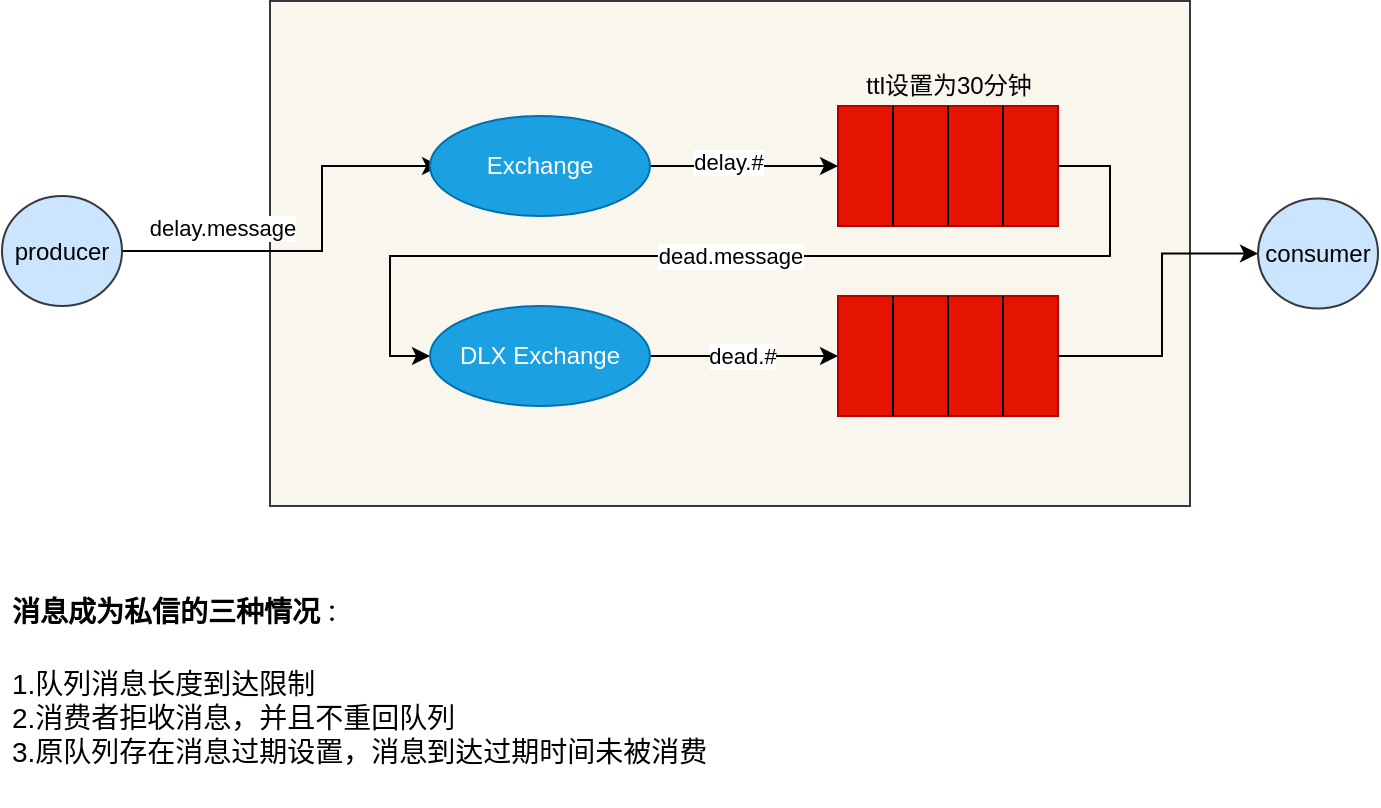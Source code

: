 <mxfile version="16.5.6" type="github">
  <diagram id="K3yFuN3bXhvdaabBG9vb" name="Page-1">
    <mxGraphModel dx="946" dy="604" grid="1" gridSize="10" guides="1" tooltips="1" connect="1" arrows="1" fold="1" page="1" pageScale="1" pageWidth="827" pageHeight="1169" math="0" shadow="0">
      <root>
        <mxCell id="0" />
        <mxCell id="1" parent="0" />
        <mxCell id="AWUChQmKnUbo7CcPn0ns-1" value="" style="rounded=0;whiteSpace=wrap;html=1;movable=1;resizable=1;rotatable=1;deletable=1;editable=1;connectable=1;fillColor=#f9f7ed;strokeColor=#36393d;" parent="1" vertex="1">
          <mxGeometry x="214" y="87.5" width="460" height="252.5" as="geometry" />
        </mxCell>
        <mxCell id="AWUChQmKnUbo7CcPn0ns-2" value="delay.message" style="edgeStyle=orthogonalEdgeStyle;rounded=0;orthogonalLoop=1;jettySize=auto;html=1;entryX=0;entryY=0.5;entryDx=0;entryDy=0;exitX=1;exitY=0.5;exitDx=0;exitDy=0;" parent="1" edge="1">
          <mxGeometry x="-0.456" y="13" relative="1" as="geometry">
            <Array as="points">
              <mxPoint x="240" y="213" />
              <mxPoint x="240" y="170" />
            </Array>
            <mxPoint y="1" as="offset" />
            <mxPoint x="133" y="212.5" as="sourcePoint" />
            <mxPoint x="299" y="170" as="targetPoint" />
          </mxGeometry>
        </mxCell>
        <mxCell id="AWUChQmKnUbo7CcPn0ns-3" value="producer" style="ellipse;whiteSpace=wrap;html=1;fillColor=#cce5ff;strokeColor=#36393d;" parent="1" vertex="1">
          <mxGeometry x="80" y="185" width="60" height="55" as="geometry" />
        </mxCell>
        <mxCell id="AWUChQmKnUbo7CcPn0ns-4" style="edgeStyle=orthogonalEdgeStyle;rounded=0;orthogonalLoop=1;jettySize=auto;html=1;entryX=0;entryY=0.5;entryDx=0;entryDy=0;" parent="1" source="AWUChQmKnUbo7CcPn0ns-6" target="AWUChQmKnUbo7CcPn0ns-15" edge="1">
          <mxGeometry relative="1" as="geometry">
            <Array as="points">
              <mxPoint x="634" y="170" />
              <mxPoint x="634" y="215" />
              <mxPoint x="274" y="215" />
              <mxPoint x="274" y="265" />
            </Array>
          </mxGeometry>
        </mxCell>
        <mxCell id="AWUChQmKnUbo7CcPn0ns-5" value="dead.message" style="edgeLabel;html=1;align=center;verticalAlign=middle;resizable=0;points=[];" parent="AWUChQmKnUbo7CcPn0ns-4" vertex="1" connectable="0">
          <mxGeometry x="-0.1" relative="1" as="geometry">
            <mxPoint x="-35.52" as="offset" />
          </mxGeometry>
        </mxCell>
        <mxCell id="AWUChQmKnUbo7CcPn0ns-6" value="" style="rounded=0;whiteSpace=wrap;html=1;fillColor=#e51400;strokeColor=#B20000;fontColor=#ffffff;" parent="1" vertex="1">
          <mxGeometry x="498" y="140" width="110" height="60" as="geometry" />
        </mxCell>
        <mxCell id="AWUChQmKnUbo7CcPn0ns-7" value="" style="endArrow=none;html=1;entryX=0.5;entryY=0;entryDx=0;entryDy=0;exitX=0.5;exitY=1;exitDx=0;exitDy=0;" parent="1" source="AWUChQmKnUbo7CcPn0ns-6" target="AWUChQmKnUbo7CcPn0ns-6" edge="1">
          <mxGeometry width="50" height="50" relative="1" as="geometry">
            <mxPoint x="478" y="225" as="sourcePoint" />
            <mxPoint x="528" y="215" as="targetPoint" />
          </mxGeometry>
        </mxCell>
        <mxCell id="AWUChQmKnUbo7CcPn0ns-8" value="" style="endArrow=none;html=1;entryX=0.25;entryY=0;entryDx=0;entryDy=0;exitX=0.25;exitY=1;exitDx=0;exitDy=0;" parent="1" source="AWUChQmKnUbo7CcPn0ns-6" target="AWUChQmKnUbo7CcPn0ns-6" edge="1">
          <mxGeometry width="50" height="50" relative="1" as="geometry">
            <mxPoint x="488" y="275" as="sourcePoint" />
            <mxPoint x="538" y="225" as="targetPoint" />
          </mxGeometry>
        </mxCell>
        <mxCell id="AWUChQmKnUbo7CcPn0ns-9" value="" style="endArrow=none;html=1;entryX=0.75;entryY=0;entryDx=0;entryDy=0;exitX=0.75;exitY=1;exitDx=0;exitDy=0;" parent="1" source="AWUChQmKnUbo7CcPn0ns-6" target="AWUChQmKnUbo7CcPn0ns-6" edge="1">
          <mxGeometry width="50" height="50" relative="1" as="geometry">
            <mxPoint x="488" y="275" as="sourcePoint" />
            <mxPoint x="538" y="225" as="targetPoint" />
          </mxGeometry>
        </mxCell>
        <mxCell id="AWUChQmKnUbo7CcPn0ns-10" style="edgeStyle=orthogonalEdgeStyle;rounded=0;orthogonalLoop=1;jettySize=auto;html=1;entryX=0;entryY=0.5;entryDx=0;entryDy=0;" parent="1" source="AWUChQmKnUbo7CcPn0ns-12" target="AWUChQmKnUbo7CcPn0ns-6" edge="1">
          <mxGeometry relative="1" as="geometry" />
        </mxCell>
        <mxCell id="AWUChQmKnUbo7CcPn0ns-11" value="delay.#" style="edgeLabel;html=1;align=center;verticalAlign=middle;resizable=0;points=[];" parent="AWUChQmKnUbo7CcPn0ns-10" vertex="1" connectable="0">
          <mxGeometry x="-0.17" y="2" relative="1" as="geometry">
            <mxPoint as="offset" />
          </mxGeometry>
        </mxCell>
        <mxCell id="AWUChQmKnUbo7CcPn0ns-12" value="Exchange" style="ellipse;whiteSpace=wrap;html=1;fillColor=#1ba1e2;strokeColor=#006EAF;fontColor=#ffffff;" parent="1" vertex="1">
          <mxGeometry x="294" y="145" width="110" height="50" as="geometry" />
        </mxCell>
        <mxCell id="AWUChQmKnUbo7CcPn0ns-13" style="edgeStyle=orthogonalEdgeStyle;rounded=0;orthogonalLoop=1;jettySize=auto;html=1;entryX=0;entryY=0.5;entryDx=0;entryDy=0;" parent="1" source="AWUChQmKnUbo7CcPn0ns-15" target="AWUChQmKnUbo7CcPn0ns-18" edge="1">
          <mxGeometry relative="1" as="geometry" />
        </mxCell>
        <mxCell id="AWUChQmKnUbo7CcPn0ns-14" value="dead.#" style="edgeLabel;html=1;align=center;verticalAlign=middle;resizable=0;points=[];" parent="AWUChQmKnUbo7CcPn0ns-13" vertex="1" connectable="0">
          <mxGeometry x="-0.024" relative="1" as="geometry">
            <mxPoint as="offset" />
          </mxGeometry>
        </mxCell>
        <mxCell id="AWUChQmKnUbo7CcPn0ns-15" value="DLX Exchange" style="ellipse;whiteSpace=wrap;html=1;fillColor=#1ba1e2;strokeColor=#006EAF;fontColor=#ffffff;" parent="1" vertex="1">
          <mxGeometry x="294" y="240" width="110" height="50" as="geometry" />
        </mxCell>
        <mxCell id="AWUChQmKnUbo7CcPn0ns-16" value="consumer" style="ellipse;whiteSpace=wrap;html=1;fillColor=#cce5ff;strokeColor=#36393d;" parent="1" vertex="1">
          <mxGeometry x="708" y="186.25" width="60" height="55" as="geometry" />
        </mxCell>
        <mxCell id="AWUChQmKnUbo7CcPn0ns-17" style="edgeStyle=orthogonalEdgeStyle;rounded=0;orthogonalLoop=1;jettySize=auto;html=1;entryX=0;entryY=0.5;entryDx=0;entryDy=0;" parent="1" source="AWUChQmKnUbo7CcPn0ns-18" target="AWUChQmKnUbo7CcPn0ns-16" edge="1">
          <mxGeometry relative="1" as="geometry">
            <Array as="points">
              <mxPoint x="660" y="265" />
              <mxPoint x="660" y="214" />
            </Array>
          </mxGeometry>
        </mxCell>
        <mxCell id="AWUChQmKnUbo7CcPn0ns-18" value="" style="rounded=0;whiteSpace=wrap;html=1;fillColor=#e51400;strokeColor=#B20000;fontColor=#ffffff;" parent="1" vertex="1">
          <mxGeometry x="498" y="235" width="110" height="60" as="geometry" />
        </mxCell>
        <mxCell id="AWUChQmKnUbo7CcPn0ns-19" value="" style="endArrow=none;html=1;entryX=0.5;entryY=0;entryDx=0;entryDy=0;exitX=0.5;exitY=1;exitDx=0;exitDy=0;" parent="1" source="AWUChQmKnUbo7CcPn0ns-18" target="AWUChQmKnUbo7CcPn0ns-18" edge="1">
          <mxGeometry width="50" height="50" relative="1" as="geometry">
            <mxPoint x="478" y="315" as="sourcePoint" />
            <mxPoint x="528" y="305" as="targetPoint" />
          </mxGeometry>
        </mxCell>
        <mxCell id="AWUChQmKnUbo7CcPn0ns-20" value="" style="endArrow=none;html=1;entryX=0.25;entryY=0;entryDx=0;entryDy=0;exitX=0.25;exitY=1;exitDx=0;exitDy=0;" parent="1" source="AWUChQmKnUbo7CcPn0ns-18" target="AWUChQmKnUbo7CcPn0ns-18" edge="1">
          <mxGeometry width="50" height="50" relative="1" as="geometry">
            <mxPoint x="488" y="365" as="sourcePoint" />
            <mxPoint x="538" y="315" as="targetPoint" />
          </mxGeometry>
        </mxCell>
        <mxCell id="AWUChQmKnUbo7CcPn0ns-21" value="" style="endArrow=none;html=1;entryX=0.75;entryY=0;entryDx=0;entryDy=0;exitX=0.75;exitY=1;exitDx=0;exitDy=0;" parent="1" source="AWUChQmKnUbo7CcPn0ns-18" target="AWUChQmKnUbo7CcPn0ns-18" edge="1">
          <mxGeometry width="50" height="50" relative="1" as="geometry">
            <mxPoint x="488" y="365" as="sourcePoint" />
            <mxPoint x="538" y="315" as="targetPoint" />
          </mxGeometry>
        </mxCell>
        <mxCell id="AWUChQmKnUbo7CcPn0ns-22" value="ttl设置为30分钟" style="text;html=1;strokeColor=none;fillColor=none;align=center;verticalAlign=middle;whiteSpace=wrap;rounded=0;" parent="1" vertex="1">
          <mxGeometry x="502.5" y="120" width="101" height="20" as="geometry" />
        </mxCell>
        <mxCell id="AWUChQmKnUbo7CcPn0ns-23" value="&lt;h1&gt;&lt;font style=&quot;font-size: 14px&quot;&gt;消息成为私信的三种情况&lt;/font&gt;&lt;span style=&quot;font-size: 12px ; font-weight: 400&quot;&gt;：&lt;/span&gt;&lt;/h1&gt;&lt;div style=&quot;font-size: 14px&quot;&gt;&lt;font style=&quot;font-size: 14px&quot;&gt;1.队列消息长度到达限制&lt;/font&gt;&lt;/div&gt;&lt;div style=&quot;font-size: 14px&quot;&gt;&lt;font style=&quot;font-size: 14px&quot;&gt;2.消费者拒收消息，并且不重回队列&lt;/font&gt;&lt;/div&gt;&lt;div style=&quot;font-size: 14px&quot;&gt;&lt;font style=&quot;font-size: 14px&quot;&gt;3.原队列存在消息过期设置，消息到达过期时间未被消费&lt;/font&gt;&lt;/div&gt;" style="text;html=1;strokeColor=none;fillColor=none;spacing=5;spacingTop=-20;whiteSpace=wrap;overflow=hidden;rounded=0;" parent="1" vertex="1">
          <mxGeometry x="80" y="370" width="380" height="120" as="geometry" />
        </mxCell>
      </root>
    </mxGraphModel>
  </diagram>
</mxfile>
